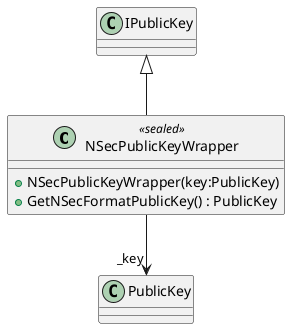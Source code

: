 @startuml
class NSecPublicKeyWrapper <<sealed>> {
    + NSecPublicKeyWrapper(key:PublicKey)
    + GetNSecFormatPublicKey() : PublicKey
}
IPublicKey <|-- NSecPublicKeyWrapper
NSecPublicKeyWrapper --> "_key" PublicKey
@enduml
